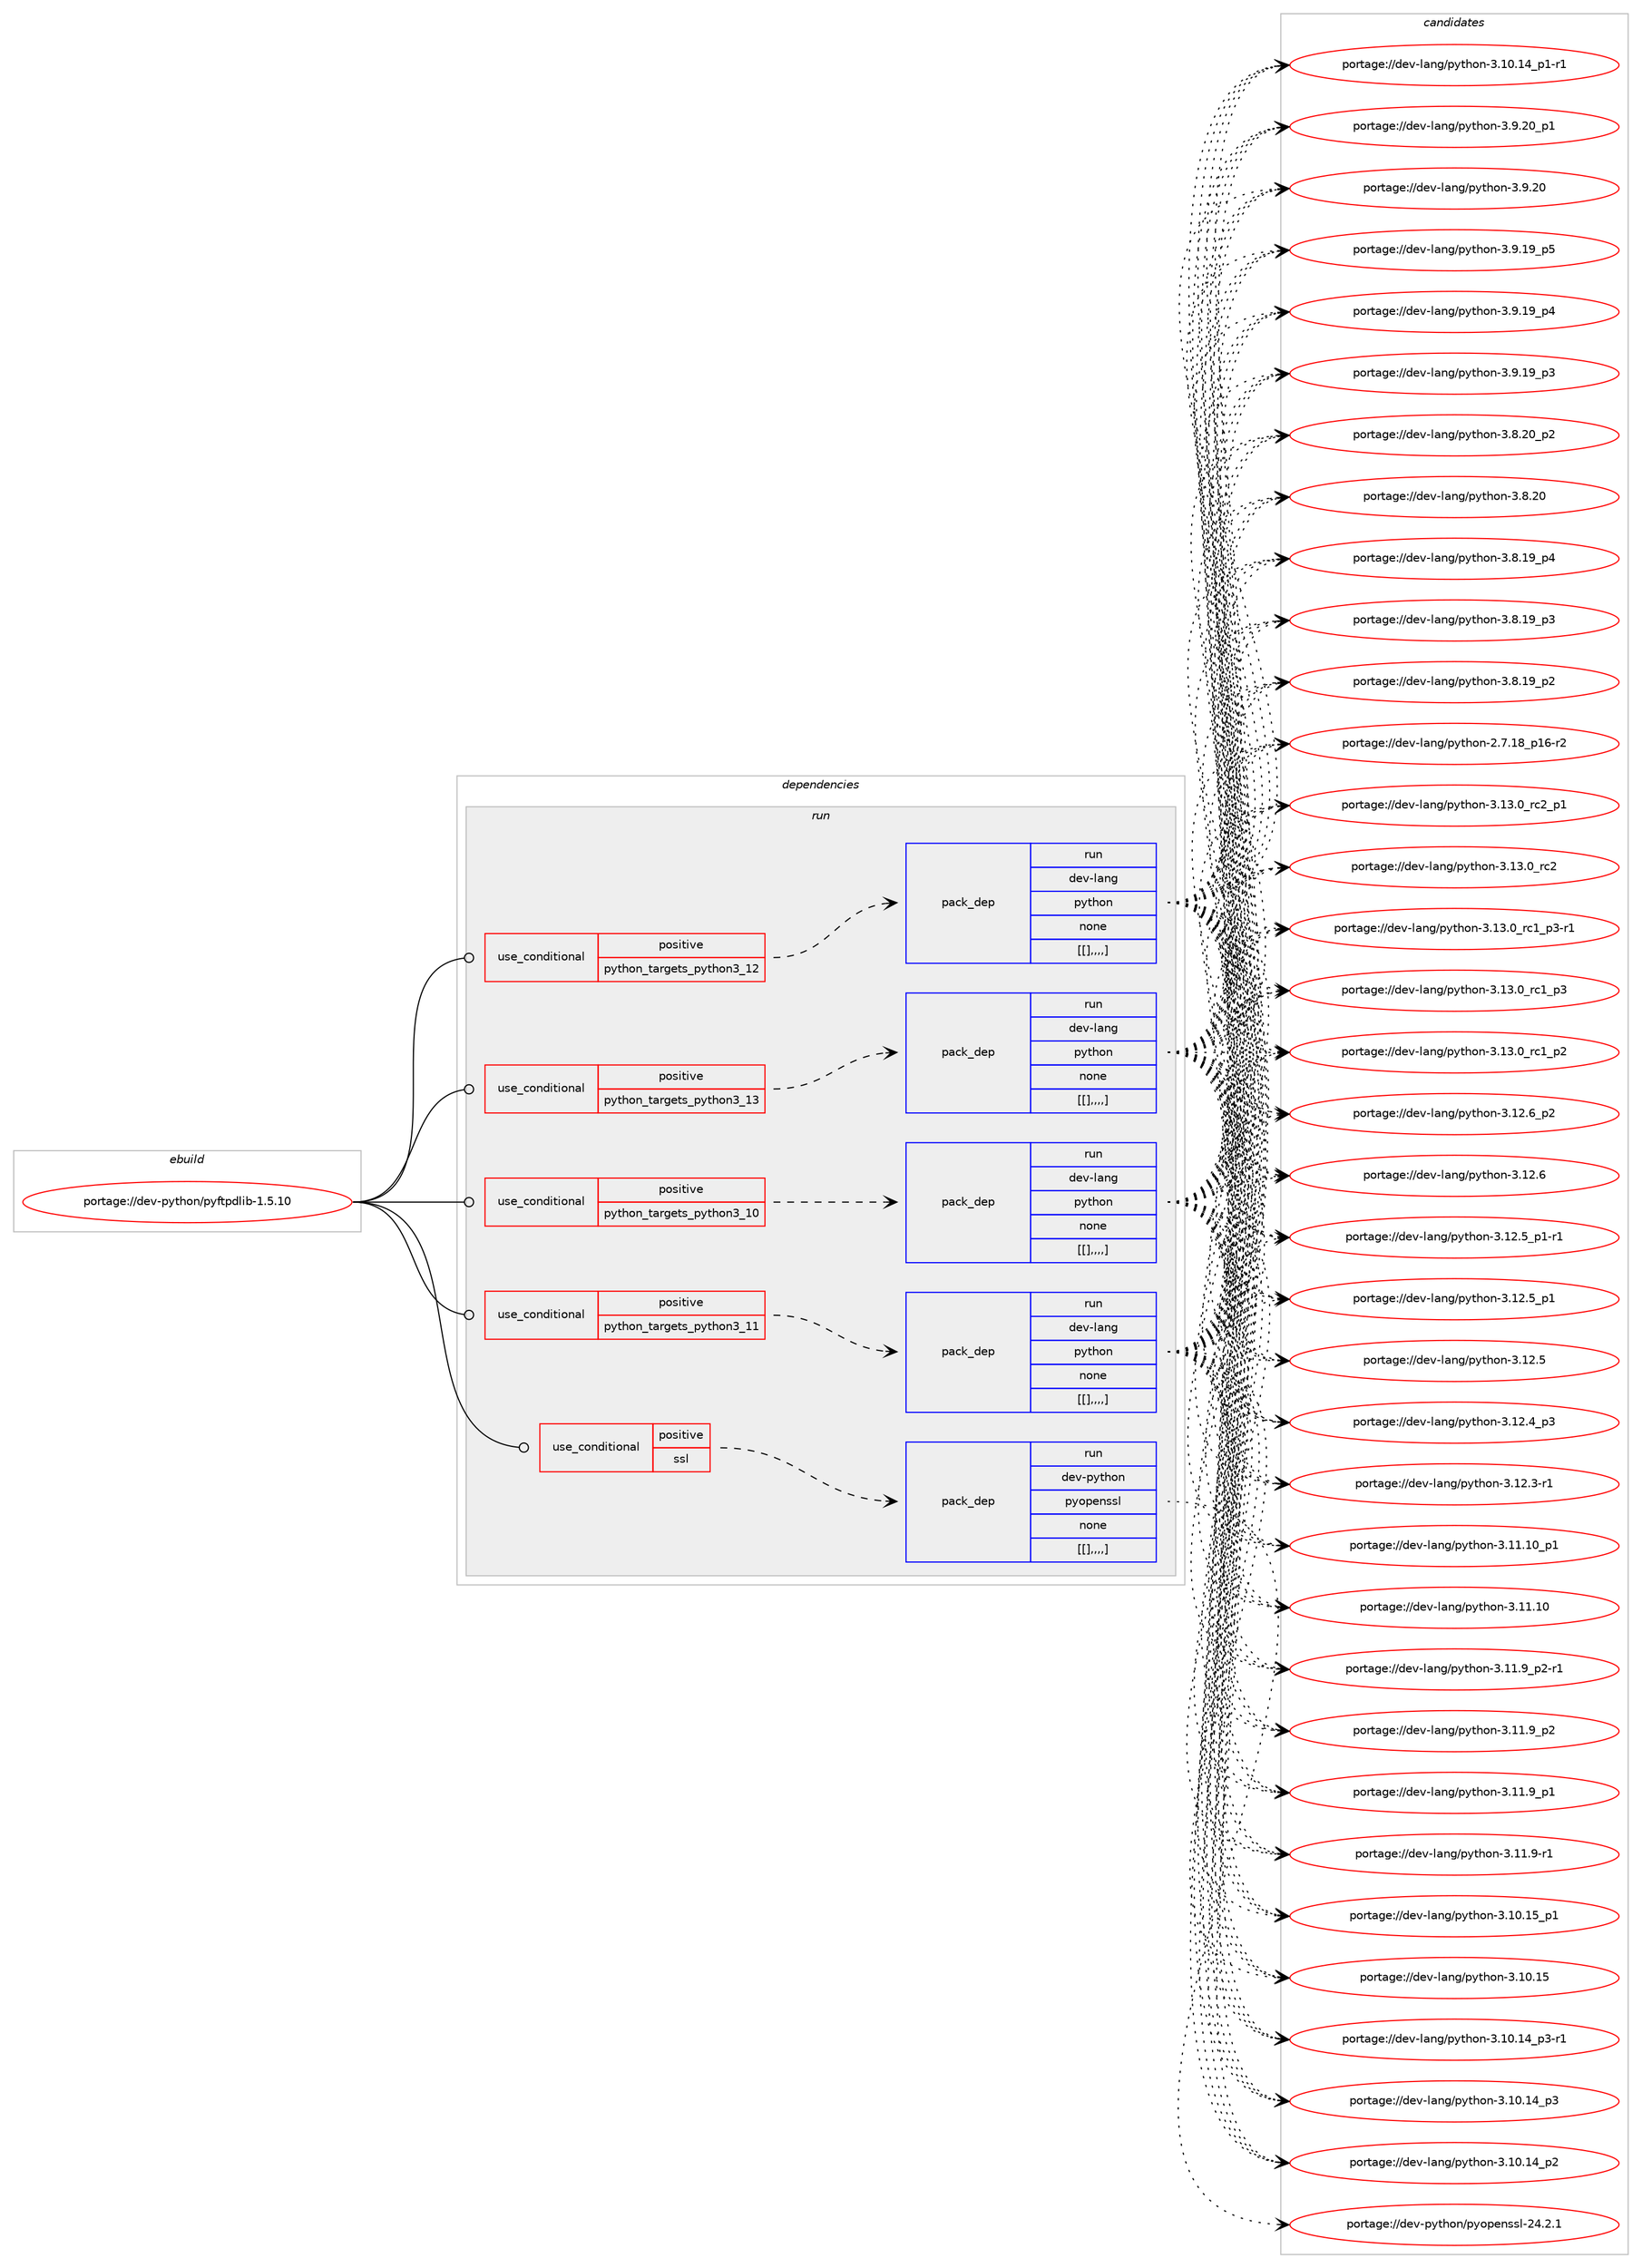 digraph prolog {

# *************
# Graph options
# *************

newrank=true;
concentrate=true;
compound=true;
graph [rankdir=LR,fontname=Helvetica,fontsize=10,ranksep=1.5];#, ranksep=2.5, nodesep=0.2];
edge  [arrowhead=vee];
node  [fontname=Helvetica,fontsize=10];

# **********
# The ebuild
# **********

subgraph cluster_leftcol {
color=gray;
label=<<i>ebuild</i>>;
id [label="portage://dev-python/pyftpdlib-1.5.10", color=red, width=4, href="../dev-python/pyftpdlib-1.5.10.svg"];
}

# ****************
# The dependencies
# ****************

subgraph cluster_midcol {
color=gray;
label=<<i>dependencies</i>>;
subgraph cluster_compile {
fillcolor="#eeeeee";
style=filled;
label=<<i>compile</i>>;
}
subgraph cluster_compileandrun {
fillcolor="#eeeeee";
style=filled;
label=<<i>compile and run</i>>;
}
subgraph cluster_run {
fillcolor="#eeeeee";
style=filled;
label=<<i>run</i>>;
subgraph cond38340 {
dependency159033 [label=<<TABLE BORDER="0" CELLBORDER="1" CELLSPACING="0" CELLPADDING="4"><TR><TD ROWSPAN="3" CELLPADDING="10">use_conditional</TD></TR><TR><TD>positive</TD></TR><TR><TD>python_targets_python3_10</TD></TR></TABLE>>, shape=none, color=red];
subgraph pack119476 {
dependency159034 [label=<<TABLE BORDER="0" CELLBORDER="1" CELLSPACING="0" CELLPADDING="4" WIDTH="220"><TR><TD ROWSPAN="6" CELLPADDING="30">pack_dep</TD></TR><TR><TD WIDTH="110">run</TD></TR><TR><TD>dev-lang</TD></TR><TR><TD>python</TD></TR><TR><TD>none</TD></TR><TR><TD>[[],,,,]</TD></TR></TABLE>>, shape=none, color=blue];
}
dependency159033:e -> dependency159034:w [weight=20,style="dashed",arrowhead="vee"];
}
id:e -> dependency159033:w [weight=20,style="solid",arrowhead="odot"];
subgraph cond38341 {
dependency159035 [label=<<TABLE BORDER="0" CELLBORDER="1" CELLSPACING="0" CELLPADDING="4"><TR><TD ROWSPAN="3" CELLPADDING="10">use_conditional</TD></TR><TR><TD>positive</TD></TR><TR><TD>python_targets_python3_11</TD></TR></TABLE>>, shape=none, color=red];
subgraph pack119477 {
dependency159036 [label=<<TABLE BORDER="0" CELLBORDER="1" CELLSPACING="0" CELLPADDING="4" WIDTH="220"><TR><TD ROWSPAN="6" CELLPADDING="30">pack_dep</TD></TR><TR><TD WIDTH="110">run</TD></TR><TR><TD>dev-lang</TD></TR><TR><TD>python</TD></TR><TR><TD>none</TD></TR><TR><TD>[[],,,,]</TD></TR></TABLE>>, shape=none, color=blue];
}
dependency159035:e -> dependency159036:w [weight=20,style="dashed",arrowhead="vee"];
}
id:e -> dependency159035:w [weight=20,style="solid",arrowhead="odot"];
subgraph cond38342 {
dependency159037 [label=<<TABLE BORDER="0" CELLBORDER="1" CELLSPACING="0" CELLPADDING="4"><TR><TD ROWSPAN="3" CELLPADDING="10">use_conditional</TD></TR><TR><TD>positive</TD></TR><TR><TD>python_targets_python3_12</TD></TR></TABLE>>, shape=none, color=red];
subgraph pack119478 {
dependency159038 [label=<<TABLE BORDER="0" CELLBORDER="1" CELLSPACING="0" CELLPADDING="4" WIDTH="220"><TR><TD ROWSPAN="6" CELLPADDING="30">pack_dep</TD></TR><TR><TD WIDTH="110">run</TD></TR><TR><TD>dev-lang</TD></TR><TR><TD>python</TD></TR><TR><TD>none</TD></TR><TR><TD>[[],,,,]</TD></TR></TABLE>>, shape=none, color=blue];
}
dependency159037:e -> dependency159038:w [weight=20,style="dashed",arrowhead="vee"];
}
id:e -> dependency159037:w [weight=20,style="solid",arrowhead="odot"];
subgraph cond38343 {
dependency159039 [label=<<TABLE BORDER="0" CELLBORDER="1" CELLSPACING="0" CELLPADDING="4"><TR><TD ROWSPAN="3" CELLPADDING="10">use_conditional</TD></TR><TR><TD>positive</TD></TR><TR><TD>python_targets_python3_13</TD></TR></TABLE>>, shape=none, color=red];
subgraph pack119479 {
dependency159040 [label=<<TABLE BORDER="0" CELLBORDER="1" CELLSPACING="0" CELLPADDING="4" WIDTH="220"><TR><TD ROWSPAN="6" CELLPADDING="30">pack_dep</TD></TR><TR><TD WIDTH="110">run</TD></TR><TR><TD>dev-lang</TD></TR><TR><TD>python</TD></TR><TR><TD>none</TD></TR><TR><TD>[[],,,,]</TD></TR></TABLE>>, shape=none, color=blue];
}
dependency159039:e -> dependency159040:w [weight=20,style="dashed",arrowhead="vee"];
}
id:e -> dependency159039:w [weight=20,style="solid",arrowhead="odot"];
subgraph cond38344 {
dependency159041 [label=<<TABLE BORDER="0" CELLBORDER="1" CELLSPACING="0" CELLPADDING="4"><TR><TD ROWSPAN="3" CELLPADDING="10">use_conditional</TD></TR><TR><TD>positive</TD></TR><TR><TD>ssl</TD></TR></TABLE>>, shape=none, color=red];
subgraph pack119480 {
dependency159042 [label=<<TABLE BORDER="0" CELLBORDER="1" CELLSPACING="0" CELLPADDING="4" WIDTH="220"><TR><TD ROWSPAN="6" CELLPADDING="30">pack_dep</TD></TR><TR><TD WIDTH="110">run</TD></TR><TR><TD>dev-python</TD></TR><TR><TD>pyopenssl</TD></TR><TR><TD>none</TD></TR><TR><TD>[[],,,,]</TD></TR></TABLE>>, shape=none, color=blue];
}
dependency159041:e -> dependency159042:w [weight=20,style="dashed",arrowhead="vee"];
}
id:e -> dependency159041:w [weight=20,style="solid",arrowhead="odot"];
}
}

# **************
# The candidates
# **************

subgraph cluster_choices {
rank=same;
color=gray;
label=<<i>candidates</i>>;

subgraph choice119476 {
color=black;
nodesep=1;
choice100101118451089711010347112121116104111110455146495146489511499509511249 [label="portage://dev-lang/python-3.13.0_rc2_p1", color=red, width=4,href="../dev-lang/python-3.13.0_rc2_p1.svg"];
choice10010111845108971101034711212111610411111045514649514648951149950 [label="portage://dev-lang/python-3.13.0_rc2", color=red, width=4,href="../dev-lang/python-3.13.0_rc2.svg"];
choice1001011184510897110103471121211161041111104551464951464895114994995112514511449 [label="portage://dev-lang/python-3.13.0_rc1_p3-r1", color=red, width=4,href="../dev-lang/python-3.13.0_rc1_p3-r1.svg"];
choice100101118451089711010347112121116104111110455146495146489511499499511251 [label="portage://dev-lang/python-3.13.0_rc1_p3", color=red, width=4,href="../dev-lang/python-3.13.0_rc1_p3.svg"];
choice100101118451089711010347112121116104111110455146495146489511499499511250 [label="portage://dev-lang/python-3.13.0_rc1_p2", color=red, width=4,href="../dev-lang/python-3.13.0_rc1_p2.svg"];
choice100101118451089711010347112121116104111110455146495046549511250 [label="portage://dev-lang/python-3.12.6_p2", color=red, width=4,href="../dev-lang/python-3.12.6_p2.svg"];
choice10010111845108971101034711212111610411111045514649504654 [label="portage://dev-lang/python-3.12.6", color=red, width=4,href="../dev-lang/python-3.12.6.svg"];
choice1001011184510897110103471121211161041111104551464950465395112494511449 [label="portage://dev-lang/python-3.12.5_p1-r1", color=red, width=4,href="../dev-lang/python-3.12.5_p1-r1.svg"];
choice100101118451089711010347112121116104111110455146495046539511249 [label="portage://dev-lang/python-3.12.5_p1", color=red, width=4,href="../dev-lang/python-3.12.5_p1.svg"];
choice10010111845108971101034711212111610411111045514649504653 [label="portage://dev-lang/python-3.12.5", color=red, width=4,href="../dev-lang/python-3.12.5.svg"];
choice100101118451089711010347112121116104111110455146495046529511251 [label="portage://dev-lang/python-3.12.4_p3", color=red, width=4,href="../dev-lang/python-3.12.4_p3.svg"];
choice100101118451089711010347112121116104111110455146495046514511449 [label="portage://dev-lang/python-3.12.3-r1", color=red, width=4,href="../dev-lang/python-3.12.3-r1.svg"];
choice10010111845108971101034711212111610411111045514649494649489511249 [label="portage://dev-lang/python-3.11.10_p1", color=red, width=4,href="../dev-lang/python-3.11.10_p1.svg"];
choice1001011184510897110103471121211161041111104551464949464948 [label="portage://dev-lang/python-3.11.10", color=red, width=4,href="../dev-lang/python-3.11.10.svg"];
choice1001011184510897110103471121211161041111104551464949465795112504511449 [label="portage://dev-lang/python-3.11.9_p2-r1", color=red, width=4,href="../dev-lang/python-3.11.9_p2-r1.svg"];
choice100101118451089711010347112121116104111110455146494946579511250 [label="portage://dev-lang/python-3.11.9_p2", color=red, width=4,href="../dev-lang/python-3.11.9_p2.svg"];
choice100101118451089711010347112121116104111110455146494946579511249 [label="portage://dev-lang/python-3.11.9_p1", color=red, width=4,href="../dev-lang/python-3.11.9_p1.svg"];
choice100101118451089711010347112121116104111110455146494946574511449 [label="portage://dev-lang/python-3.11.9-r1", color=red, width=4,href="../dev-lang/python-3.11.9-r1.svg"];
choice10010111845108971101034711212111610411111045514649484649539511249 [label="portage://dev-lang/python-3.10.15_p1", color=red, width=4,href="../dev-lang/python-3.10.15_p1.svg"];
choice1001011184510897110103471121211161041111104551464948464953 [label="portage://dev-lang/python-3.10.15", color=red, width=4,href="../dev-lang/python-3.10.15.svg"];
choice100101118451089711010347112121116104111110455146494846495295112514511449 [label="portage://dev-lang/python-3.10.14_p3-r1", color=red, width=4,href="../dev-lang/python-3.10.14_p3-r1.svg"];
choice10010111845108971101034711212111610411111045514649484649529511251 [label="portage://dev-lang/python-3.10.14_p3", color=red, width=4,href="../dev-lang/python-3.10.14_p3.svg"];
choice10010111845108971101034711212111610411111045514649484649529511250 [label="portage://dev-lang/python-3.10.14_p2", color=red, width=4,href="../dev-lang/python-3.10.14_p2.svg"];
choice100101118451089711010347112121116104111110455146494846495295112494511449 [label="portage://dev-lang/python-3.10.14_p1-r1", color=red, width=4,href="../dev-lang/python-3.10.14_p1-r1.svg"];
choice100101118451089711010347112121116104111110455146574650489511249 [label="portage://dev-lang/python-3.9.20_p1", color=red, width=4,href="../dev-lang/python-3.9.20_p1.svg"];
choice10010111845108971101034711212111610411111045514657465048 [label="portage://dev-lang/python-3.9.20", color=red, width=4,href="../dev-lang/python-3.9.20.svg"];
choice100101118451089711010347112121116104111110455146574649579511253 [label="portage://dev-lang/python-3.9.19_p5", color=red, width=4,href="../dev-lang/python-3.9.19_p5.svg"];
choice100101118451089711010347112121116104111110455146574649579511252 [label="portage://dev-lang/python-3.9.19_p4", color=red, width=4,href="../dev-lang/python-3.9.19_p4.svg"];
choice100101118451089711010347112121116104111110455146574649579511251 [label="portage://dev-lang/python-3.9.19_p3", color=red, width=4,href="../dev-lang/python-3.9.19_p3.svg"];
choice100101118451089711010347112121116104111110455146564650489511250 [label="portage://dev-lang/python-3.8.20_p2", color=red, width=4,href="../dev-lang/python-3.8.20_p2.svg"];
choice10010111845108971101034711212111610411111045514656465048 [label="portage://dev-lang/python-3.8.20", color=red, width=4,href="../dev-lang/python-3.8.20.svg"];
choice100101118451089711010347112121116104111110455146564649579511252 [label="portage://dev-lang/python-3.8.19_p4", color=red, width=4,href="../dev-lang/python-3.8.19_p4.svg"];
choice100101118451089711010347112121116104111110455146564649579511251 [label="portage://dev-lang/python-3.8.19_p3", color=red, width=4,href="../dev-lang/python-3.8.19_p3.svg"];
choice100101118451089711010347112121116104111110455146564649579511250 [label="portage://dev-lang/python-3.8.19_p2", color=red, width=4,href="../dev-lang/python-3.8.19_p2.svg"];
choice100101118451089711010347112121116104111110455046554649569511249544511450 [label="portage://dev-lang/python-2.7.18_p16-r2", color=red, width=4,href="../dev-lang/python-2.7.18_p16-r2.svg"];
dependency159034:e -> choice100101118451089711010347112121116104111110455146495146489511499509511249:w [style=dotted,weight="100"];
dependency159034:e -> choice10010111845108971101034711212111610411111045514649514648951149950:w [style=dotted,weight="100"];
dependency159034:e -> choice1001011184510897110103471121211161041111104551464951464895114994995112514511449:w [style=dotted,weight="100"];
dependency159034:e -> choice100101118451089711010347112121116104111110455146495146489511499499511251:w [style=dotted,weight="100"];
dependency159034:e -> choice100101118451089711010347112121116104111110455146495146489511499499511250:w [style=dotted,weight="100"];
dependency159034:e -> choice100101118451089711010347112121116104111110455146495046549511250:w [style=dotted,weight="100"];
dependency159034:e -> choice10010111845108971101034711212111610411111045514649504654:w [style=dotted,weight="100"];
dependency159034:e -> choice1001011184510897110103471121211161041111104551464950465395112494511449:w [style=dotted,weight="100"];
dependency159034:e -> choice100101118451089711010347112121116104111110455146495046539511249:w [style=dotted,weight="100"];
dependency159034:e -> choice10010111845108971101034711212111610411111045514649504653:w [style=dotted,weight="100"];
dependency159034:e -> choice100101118451089711010347112121116104111110455146495046529511251:w [style=dotted,weight="100"];
dependency159034:e -> choice100101118451089711010347112121116104111110455146495046514511449:w [style=dotted,weight="100"];
dependency159034:e -> choice10010111845108971101034711212111610411111045514649494649489511249:w [style=dotted,weight="100"];
dependency159034:e -> choice1001011184510897110103471121211161041111104551464949464948:w [style=dotted,weight="100"];
dependency159034:e -> choice1001011184510897110103471121211161041111104551464949465795112504511449:w [style=dotted,weight="100"];
dependency159034:e -> choice100101118451089711010347112121116104111110455146494946579511250:w [style=dotted,weight="100"];
dependency159034:e -> choice100101118451089711010347112121116104111110455146494946579511249:w [style=dotted,weight="100"];
dependency159034:e -> choice100101118451089711010347112121116104111110455146494946574511449:w [style=dotted,weight="100"];
dependency159034:e -> choice10010111845108971101034711212111610411111045514649484649539511249:w [style=dotted,weight="100"];
dependency159034:e -> choice1001011184510897110103471121211161041111104551464948464953:w [style=dotted,weight="100"];
dependency159034:e -> choice100101118451089711010347112121116104111110455146494846495295112514511449:w [style=dotted,weight="100"];
dependency159034:e -> choice10010111845108971101034711212111610411111045514649484649529511251:w [style=dotted,weight="100"];
dependency159034:e -> choice10010111845108971101034711212111610411111045514649484649529511250:w [style=dotted,weight="100"];
dependency159034:e -> choice100101118451089711010347112121116104111110455146494846495295112494511449:w [style=dotted,weight="100"];
dependency159034:e -> choice100101118451089711010347112121116104111110455146574650489511249:w [style=dotted,weight="100"];
dependency159034:e -> choice10010111845108971101034711212111610411111045514657465048:w [style=dotted,weight="100"];
dependency159034:e -> choice100101118451089711010347112121116104111110455146574649579511253:w [style=dotted,weight="100"];
dependency159034:e -> choice100101118451089711010347112121116104111110455146574649579511252:w [style=dotted,weight="100"];
dependency159034:e -> choice100101118451089711010347112121116104111110455146574649579511251:w [style=dotted,weight="100"];
dependency159034:e -> choice100101118451089711010347112121116104111110455146564650489511250:w [style=dotted,weight="100"];
dependency159034:e -> choice10010111845108971101034711212111610411111045514656465048:w [style=dotted,weight="100"];
dependency159034:e -> choice100101118451089711010347112121116104111110455146564649579511252:w [style=dotted,weight="100"];
dependency159034:e -> choice100101118451089711010347112121116104111110455146564649579511251:w [style=dotted,weight="100"];
dependency159034:e -> choice100101118451089711010347112121116104111110455146564649579511250:w [style=dotted,weight="100"];
dependency159034:e -> choice100101118451089711010347112121116104111110455046554649569511249544511450:w [style=dotted,weight="100"];
}
subgraph choice119477 {
color=black;
nodesep=1;
choice100101118451089711010347112121116104111110455146495146489511499509511249 [label="portage://dev-lang/python-3.13.0_rc2_p1", color=red, width=4,href="../dev-lang/python-3.13.0_rc2_p1.svg"];
choice10010111845108971101034711212111610411111045514649514648951149950 [label="portage://dev-lang/python-3.13.0_rc2", color=red, width=4,href="../dev-lang/python-3.13.0_rc2.svg"];
choice1001011184510897110103471121211161041111104551464951464895114994995112514511449 [label="portage://dev-lang/python-3.13.0_rc1_p3-r1", color=red, width=4,href="../dev-lang/python-3.13.0_rc1_p3-r1.svg"];
choice100101118451089711010347112121116104111110455146495146489511499499511251 [label="portage://dev-lang/python-3.13.0_rc1_p3", color=red, width=4,href="../dev-lang/python-3.13.0_rc1_p3.svg"];
choice100101118451089711010347112121116104111110455146495146489511499499511250 [label="portage://dev-lang/python-3.13.0_rc1_p2", color=red, width=4,href="../dev-lang/python-3.13.0_rc1_p2.svg"];
choice100101118451089711010347112121116104111110455146495046549511250 [label="portage://dev-lang/python-3.12.6_p2", color=red, width=4,href="../dev-lang/python-3.12.6_p2.svg"];
choice10010111845108971101034711212111610411111045514649504654 [label="portage://dev-lang/python-3.12.6", color=red, width=4,href="../dev-lang/python-3.12.6.svg"];
choice1001011184510897110103471121211161041111104551464950465395112494511449 [label="portage://dev-lang/python-3.12.5_p1-r1", color=red, width=4,href="../dev-lang/python-3.12.5_p1-r1.svg"];
choice100101118451089711010347112121116104111110455146495046539511249 [label="portage://dev-lang/python-3.12.5_p1", color=red, width=4,href="../dev-lang/python-3.12.5_p1.svg"];
choice10010111845108971101034711212111610411111045514649504653 [label="portage://dev-lang/python-3.12.5", color=red, width=4,href="../dev-lang/python-3.12.5.svg"];
choice100101118451089711010347112121116104111110455146495046529511251 [label="portage://dev-lang/python-3.12.4_p3", color=red, width=4,href="../dev-lang/python-3.12.4_p3.svg"];
choice100101118451089711010347112121116104111110455146495046514511449 [label="portage://dev-lang/python-3.12.3-r1", color=red, width=4,href="../dev-lang/python-3.12.3-r1.svg"];
choice10010111845108971101034711212111610411111045514649494649489511249 [label="portage://dev-lang/python-3.11.10_p1", color=red, width=4,href="../dev-lang/python-3.11.10_p1.svg"];
choice1001011184510897110103471121211161041111104551464949464948 [label="portage://dev-lang/python-3.11.10", color=red, width=4,href="../dev-lang/python-3.11.10.svg"];
choice1001011184510897110103471121211161041111104551464949465795112504511449 [label="portage://dev-lang/python-3.11.9_p2-r1", color=red, width=4,href="../dev-lang/python-3.11.9_p2-r1.svg"];
choice100101118451089711010347112121116104111110455146494946579511250 [label="portage://dev-lang/python-3.11.9_p2", color=red, width=4,href="../dev-lang/python-3.11.9_p2.svg"];
choice100101118451089711010347112121116104111110455146494946579511249 [label="portage://dev-lang/python-3.11.9_p1", color=red, width=4,href="../dev-lang/python-3.11.9_p1.svg"];
choice100101118451089711010347112121116104111110455146494946574511449 [label="portage://dev-lang/python-3.11.9-r1", color=red, width=4,href="../dev-lang/python-3.11.9-r1.svg"];
choice10010111845108971101034711212111610411111045514649484649539511249 [label="portage://dev-lang/python-3.10.15_p1", color=red, width=4,href="../dev-lang/python-3.10.15_p1.svg"];
choice1001011184510897110103471121211161041111104551464948464953 [label="portage://dev-lang/python-3.10.15", color=red, width=4,href="../dev-lang/python-3.10.15.svg"];
choice100101118451089711010347112121116104111110455146494846495295112514511449 [label="portage://dev-lang/python-3.10.14_p3-r1", color=red, width=4,href="../dev-lang/python-3.10.14_p3-r1.svg"];
choice10010111845108971101034711212111610411111045514649484649529511251 [label="portage://dev-lang/python-3.10.14_p3", color=red, width=4,href="../dev-lang/python-3.10.14_p3.svg"];
choice10010111845108971101034711212111610411111045514649484649529511250 [label="portage://dev-lang/python-3.10.14_p2", color=red, width=4,href="../dev-lang/python-3.10.14_p2.svg"];
choice100101118451089711010347112121116104111110455146494846495295112494511449 [label="portage://dev-lang/python-3.10.14_p1-r1", color=red, width=4,href="../dev-lang/python-3.10.14_p1-r1.svg"];
choice100101118451089711010347112121116104111110455146574650489511249 [label="portage://dev-lang/python-3.9.20_p1", color=red, width=4,href="../dev-lang/python-3.9.20_p1.svg"];
choice10010111845108971101034711212111610411111045514657465048 [label="portage://dev-lang/python-3.9.20", color=red, width=4,href="../dev-lang/python-3.9.20.svg"];
choice100101118451089711010347112121116104111110455146574649579511253 [label="portage://dev-lang/python-3.9.19_p5", color=red, width=4,href="../dev-lang/python-3.9.19_p5.svg"];
choice100101118451089711010347112121116104111110455146574649579511252 [label="portage://dev-lang/python-3.9.19_p4", color=red, width=4,href="../dev-lang/python-3.9.19_p4.svg"];
choice100101118451089711010347112121116104111110455146574649579511251 [label="portage://dev-lang/python-3.9.19_p3", color=red, width=4,href="../dev-lang/python-3.9.19_p3.svg"];
choice100101118451089711010347112121116104111110455146564650489511250 [label="portage://dev-lang/python-3.8.20_p2", color=red, width=4,href="../dev-lang/python-3.8.20_p2.svg"];
choice10010111845108971101034711212111610411111045514656465048 [label="portage://dev-lang/python-3.8.20", color=red, width=4,href="../dev-lang/python-3.8.20.svg"];
choice100101118451089711010347112121116104111110455146564649579511252 [label="portage://dev-lang/python-3.8.19_p4", color=red, width=4,href="../dev-lang/python-3.8.19_p4.svg"];
choice100101118451089711010347112121116104111110455146564649579511251 [label="portage://dev-lang/python-3.8.19_p3", color=red, width=4,href="../dev-lang/python-3.8.19_p3.svg"];
choice100101118451089711010347112121116104111110455146564649579511250 [label="portage://dev-lang/python-3.8.19_p2", color=red, width=4,href="../dev-lang/python-3.8.19_p2.svg"];
choice100101118451089711010347112121116104111110455046554649569511249544511450 [label="portage://dev-lang/python-2.7.18_p16-r2", color=red, width=4,href="../dev-lang/python-2.7.18_p16-r2.svg"];
dependency159036:e -> choice100101118451089711010347112121116104111110455146495146489511499509511249:w [style=dotted,weight="100"];
dependency159036:e -> choice10010111845108971101034711212111610411111045514649514648951149950:w [style=dotted,weight="100"];
dependency159036:e -> choice1001011184510897110103471121211161041111104551464951464895114994995112514511449:w [style=dotted,weight="100"];
dependency159036:e -> choice100101118451089711010347112121116104111110455146495146489511499499511251:w [style=dotted,weight="100"];
dependency159036:e -> choice100101118451089711010347112121116104111110455146495146489511499499511250:w [style=dotted,weight="100"];
dependency159036:e -> choice100101118451089711010347112121116104111110455146495046549511250:w [style=dotted,weight="100"];
dependency159036:e -> choice10010111845108971101034711212111610411111045514649504654:w [style=dotted,weight="100"];
dependency159036:e -> choice1001011184510897110103471121211161041111104551464950465395112494511449:w [style=dotted,weight="100"];
dependency159036:e -> choice100101118451089711010347112121116104111110455146495046539511249:w [style=dotted,weight="100"];
dependency159036:e -> choice10010111845108971101034711212111610411111045514649504653:w [style=dotted,weight="100"];
dependency159036:e -> choice100101118451089711010347112121116104111110455146495046529511251:w [style=dotted,weight="100"];
dependency159036:e -> choice100101118451089711010347112121116104111110455146495046514511449:w [style=dotted,weight="100"];
dependency159036:e -> choice10010111845108971101034711212111610411111045514649494649489511249:w [style=dotted,weight="100"];
dependency159036:e -> choice1001011184510897110103471121211161041111104551464949464948:w [style=dotted,weight="100"];
dependency159036:e -> choice1001011184510897110103471121211161041111104551464949465795112504511449:w [style=dotted,weight="100"];
dependency159036:e -> choice100101118451089711010347112121116104111110455146494946579511250:w [style=dotted,weight="100"];
dependency159036:e -> choice100101118451089711010347112121116104111110455146494946579511249:w [style=dotted,weight="100"];
dependency159036:e -> choice100101118451089711010347112121116104111110455146494946574511449:w [style=dotted,weight="100"];
dependency159036:e -> choice10010111845108971101034711212111610411111045514649484649539511249:w [style=dotted,weight="100"];
dependency159036:e -> choice1001011184510897110103471121211161041111104551464948464953:w [style=dotted,weight="100"];
dependency159036:e -> choice100101118451089711010347112121116104111110455146494846495295112514511449:w [style=dotted,weight="100"];
dependency159036:e -> choice10010111845108971101034711212111610411111045514649484649529511251:w [style=dotted,weight="100"];
dependency159036:e -> choice10010111845108971101034711212111610411111045514649484649529511250:w [style=dotted,weight="100"];
dependency159036:e -> choice100101118451089711010347112121116104111110455146494846495295112494511449:w [style=dotted,weight="100"];
dependency159036:e -> choice100101118451089711010347112121116104111110455146574650489511249:w [style=dotted,weight="100"];
dependency159036:e -> choice10010111845108971101034711212111610411111045514657465048:w [style=dotted,weight="100"];
dependency159036:e -> choice100101118451089711010347112121116104111110455146574649579511253:w [style=dotted,weight="100"];
dependency159036:e -> choice100101118451089711010347112121116104111110455146574649579511252:w [style=dotted,weight="100"];
dependency159036:e -> choice100101118451089711010347112121116104111110455146574649579511251:w [style=dotted,weight="100"];
dependency159036:e -> choice100101118451089711010347112121116104111110455146564650489511250:w [style=dotted,weight="100"];
dependency159036:e -> choice10010111845108971101034711212111610411111045514656465048:w [style=dotted,weight="100"];
dependency159036:e -> choice100101118451089711010347112121116104111110455146564649579511252:w [style=dotted,weight="100"];
dependency159036:e -> choice100101118451089711010347112121116104111110455146564649579511251:w [style=dotted,weight="100"];
dependency159036:e -> choice100101118451089711010347112121116104111110455146564649579511250:w [style=dotted,weight="100"];
dependency159036:e -> choice100101118451089711010347112121116104111110455046554649569511249544511450:w [style=dotted,weight="100"];
}
subgraph choice119478 {
color=black;
nodesep=1;
choice100101118451089711010347112121116104111110455146495146489511499509511249 [label="portage://dev-lang/python-3.13.0_rc2_p1", color=red, width=4,href="../dev-lang/python-3.13.0_rc2_p1.svg"];
choice10010111845108971101034711212111610411111045514649514648951149950 [label="portage://dev-lang/python-3.13.0_rc2", color=red, width=4,href="../dev-lang/python-3.13.0_rc2.svg"];
choice1001011184510897110103471121211161041111104551464951464895114994995112514511449 [label="portage://dev-lang/python-3.13.0_rc1_p3-r1", color=red, width=4,href="../dev-lang/python-3.13.0_rc1_p3-r1.svg"];
choice100101118451089711010347112121116104111110455146495146489511499499511251 [label="portage://dev-lang/python-3.13.0_rc1_p3", color=red, width=4,href="../dev-lang/python-3.13.0_rc1_p3.svg"];
choice100101118451089711010347112121116104111110455146495146489511499499511250 [label="portage://dev-lang/python-3.13.0_rc1_p2", color=red, width=4,href="../dev-lang/python-3.13.0_rc1_p2.svg"];
choice100101118451089711010347112121116104111110455146495046549511250 [label="portage://dev-lang/python-3.12.6_p2", color=red, width=4,href="../dev-lang/python-3.12.6_p2.svg"];
choice10010111845108971101034711212111610411111045514649504654 [label="portage://dev-lang/python-3.12.6", color=red, width=4,href="../dev-lang/python-3.12.6.svg"];
choice1001011184510897110103471121211161041111104551464950465395112494511449 [label="portage://dev-lang/python-3.12.5_p1-r1", color=red, width=4,href="../dev-lang/python-3.12.5_p1-r1.svg"];
choice100101118451089711010347112121116104111110455146495046539511249 [label="portage://dev-lang/python-3.12.5_p1", color=red, width=4,href="../dev-lang/python-3.12.5_p1.svg"];
choice10010111845108971101034711212111610411111045514649504653 [label="portage://dev-lang/python-3.12.5", color=red, width=4,href="../dev-lang/python-3.12.5.svg"];
choice100101118451089711010347112121116104111110455146495046529511251 [label="portage://dev-lang/python-3.12.4_p3", color=red, width=4,href="../dev-lang/python-3.12.4_p3.svg"];
choice100101118451089711010347112121116104111110455146495046514511449 [label="portage://dev-lang/python-3.12.3-r1", color=red, width=4,href="../dev-lang/python-3.12.3-r1.svg"];
choice10010111845108971101034711212111610411111045514649494649489511249 [label="portage://dev-lang/python-3.11.10_p1", color=red, width=4,href="../dev-lang/python-3.11.10_p1.svg"];
choice1001011184510897110103471121211161041111104551464949464948 [label="portage://dev-lang/python-3.11.10", color=red, width=4,href="../dev-lang/python-3.11.10.svg"];
choice1001011184510897110103471121211161041111104551464949465795112504511449 [label="portage://dev-lang/python-3.11.9_p2-r1", color=red, width=4,href="../dev-lang/python-3.11.9_p2-r1.svg"];
choice100101118451089711010347112121116104111110455146494946579511250 [label="portage://dev-lang/python-3.11.9_p2", color=red, width=4,href="../dev-lang/python-3.11.9_p2.svg"];
choice100101118451089711010347112121116104111110455146494946579511249 [label="portage://dev-lang/python-3.11.9_p1", color=red, width=4,href="../dev-lang/python-3.11.9_p1.svg"];
choice100101118451089711010347112121116104111110455146494946574511449 [label="portage://dev-lang/python-3.11.9-r1", color=red, width=4,href="../dev-lang/python-3.11.9-r1.svg"];
choice10010111845108971101034711212111610411111045514649484649539511249 [label="portage://dev-lang/python-3.10.15_p1", color=red, width=4,href="../dev-lang/python-3.10.15_p1.svg"];
choice1001011184510897110103471121211161041111104551464948464953 [label="portage://dev-lang/python-3.10.15", color=red, width=4,href="../dev-lang/python-3.10.15.svg"];
choice100101118451089711010347112121116104111110455146494846495295112514511449 [label="portage://dev-lang/python-3.10.14_p3-r1", color=red, width=4,href="../dev-lang/python-3.10.14_p3-r1.svg"];
choice10010111845108971101034711212111610411111045514649484649529511251 [label="portage://dev-lang/python-3.10.14_p3", color=red, width=4,href="../dev-lang/python-3.10.14_p3.svg"];
choice10010111845108971101034711212111610411111045514649484649529511250 [label="portage://dev-lang/python-3.10.14_p2", color=red, width=4,href="../dev-lang/python-3.10.14_p2.svg"];
choice100101118451089711010347112121116104111110455146494846495295112494511449 [label="portage://dev-lang/python-3.10.14_p1-r1", color=red, width=4,href="../dev-lang/python-3.10.14_p1-r1.svg"];
choice100101118451089711010347112121116104111110455146574650489511249 [label="portage://dev-lang/python-3.9.20_p1", color=red, width=4,href="../dev-lang/python-3.9.20_p1.svg"];
choice10010111845108971101034711212111610411111045514657465048 [label="portage://dev-lang/python-3.9.20", color=red, width=4,href="../dev-lang/python-3.9.20.svg"];
choice100101118451089711010347112121116104111110455146574649579511253 [label="portage://dev-lang/python-3.9.19_p5", color=red, width=4,href="../dev-lang/python-3.9.19_p5.svg"];
choice100101118451089711010347112121116104111110455146574649579511252 [label="portage://dev-lang/python-3.9.19_p4", color=red, width=4,href="../dev-lang/python-3.9.19_p4.svg"];
choice100101118451089711010347112121116104111110455146574649579511251 [label="portage://dev-lang/python-3.9.19_p3", color=red, width=4,href="../dev-lang/python-3.9.19_p3.svg"];
choice100101118451089711010347112121116104111110455146564650489511250 [label="portage://dev-lang/python-3.8.20_p2", color=red, width=4,href="../dev-lang/python-3.8.20_p2.svg"];
choice10010111845108971101034711212111610411111045514656465048 [label="portage://dev-lang/python-3.8.20", color=red, width=4,href="../dev-lang/python-3.8.20.svg"];
choice100101118451089711010347112121116104111110455146564649579511252 [label="portage://dev-lang/python-3.8.19_p4", color=red, width=4,href="../dev-lang/python-3.8.19_p4.svg"];
choice100101118451089711010347112121116104111110455146564649579511251 [label="portage://dev-lang/python-3.8.19_p3", color=red, width=4,href="../dev-lang/python-3.8.19_p3.svg"];
choice100101118451089711010347112121116104111110455146564649579511250 [label="portage://dev-lang/python-3.8.19_p2", color=red, width=4,href="../dev-lang/python-3.8.19_p2.svg"];
choice100101118451089711010347112121116104111110455046554649569511249544511450 [label="portage://dev-lang/python-2.7.18_p16-r2", color=red, width=4,href="../dev-lang/python-2.7.18_p16-r2.svg"];
dependency159038:e -> choice100101118451089711010347112121116104111110455146495146489511499509511249:w [style=dotted,weight="100"];
dependency159038:e -> choice10010111845108971101034711212111610411111045514649514648951149950:w [style=dotted,weight="100"];
dependency159038:e -> choice1001011184510897110103471121211161041111104551464951464895114994995112514511449:w [style=dotted,weight="100"];
dependency159038:e -> choice100101118451089711010347112121116104111110455146495146489511499499511251:w [style=dotted,weight="100"];
dependency159038:e -> choice100101118451089711010347112121116104111110455146495146489511499499511250:w [style=dotted,weight="100"];
dependency159038:e -> choice100101118451089711010347112121116104111110455146495046549511250:w [style=dotted,weight="100"];
dependency159038:e -> choice10010111845108971101034711212111610411111045514649504654:w [style=dotted,weight="100"];
dependency159038:e -> choice1001011184510897110103471121211161041111104551464950465395112494511449:w [style=dotted,weight="100"];
dependency159038:e -> choice100101118451089711010347112121116104111110455146495046539511249:w [style=dotted,weight="100"];
dependency159038:e -> choice10010111845108971101034711212111610411111045514649504653:w [style=dotted,weight="100"];
dependency159038:e -> choice100101118451089711010347112121116104111110455146495046529511251:w [style=dotted,weight="100"];
dependency159038:e -> choice100101118451089711010347112121116104111110455146495046514511449:w [style=dotted,weight="100"];
dependency159038:e -> choice10010111845108971101034711212111610411111045514649494649489511249:w [style=dotted,weight="100"];
dependency159038:e -> choice1001011184510897110103471121211161041111104551464949464948:w [style=dotted,weight="100"];
dependency159038:e -> choice1001011184510897110103471121211161041111104551464949465795112504511449:w [style=dotted,weight="100"];
dependency159038:e -> choice100101118451089711010347112121116104111110455146494946579511250:w [style=dotted,weight="100"];
dependency159038:e -> choice100101118451089711010347112121116104111110455146494946579511249:w [style=dotted,weight="100"];
dependency159038:e -> choice100101118451089711010347112121116104111110455146494946574511449:w [style=dotted,weight="100"];
dependency159038:e -> choice10010111845108971101034711212111610411111045514649484649539511249:w [style=dotted,weight="100"];
dependency159038:e -> choice1001011184510897110103471121211161041111104551464948464953:w [style=dotted,weight="100"];
dependency159038:e -> choice100101118451089711010347112121116104111110455146494846495295112514511449:w [style=dotted,weight="100"];
dependency159038:e -> choice10010111845108971101034711212111610411111045514649484649529511251:w [style=dotted,weight="100"];
dependency159038:e -> choice10010111845108971101034711212111610411111045514649484649529511250:w [style=dotted,weight="100"];
dependency159038:e -> choice100101118451089711010347112121116104111110455146494846495295112494511449:w [style=dotted,weight="100"];
dependency159038:e -> choice100101118451089711010347112121116104111110455146574650489511249:w [style=dotted,weight="100"];
dependency159038:e -> choice10010111845108971101034711212111610411111045514657465048:w [style=dotted,weight="100"];
dependency159038:e -> choice100101118451089711010347112121116104111110455146574649579511253:w [style=dotted,weight="100"];
dependency159038:e -> choice100101118451089711010347112121116104111110455146574649579511252:w [style=dotted,weight="100"];
dependency159038:e -> choice100101118451089711010347112121116104111110455146574649579511251:w [style=dotted,weight="100"];
dependency159038:e -> choice100101118451089711010347112121116104111110455146564650489511250:w [style=dotted,weight="100"];
dependency159038:e -> choice10010111845108971101034711212111610411111045514656465048:w [style=dotted,weight="100"];
dependency159038:e -> choice100101118451089711010347112121116104111110455146564649579511252:w [style=dotted,weight="100"];
dependency159038:e -> choice100101118451089711010347112121116104111110455146564649579511251:w [style=dotted,weight="100"];
dependency159038:e -> choice100101118451089711010347112121116104111110455146564649579511250:w [style=dotted,weight="100"];
dependency159038:e -> choice100101118451089711010347112121116104111110455046554649569511249544511450:w [style=dotted,weight="100"];
}
subgraph choice119479 {
color=black;
nodesep=1;
choice100101118451089711010347112121116104111110455146495146489511499509511249 [label="portage://dev-lang/python-3.13.0_rc2_p1", color=red, width=4,href="../dev-lang/python-3.13.0_rc2_p1.svg"];
choice10010111845108971101034711212111610411111045514649514648951149950 [label="portage://dev-lang/python-3.13.0_rc2", color=red, width=4,href="../dev-lang/python-3.13.0_rc2.svg"];
choice1001011184510897110103471121211161041111104551464951464895114994995112514511449 [label="portage://dev-lang/python-3.13.0_rc1_p3-r1", color=red, width=4,href="../dev-lang/python-3.13.0_rc1_p3-r1.svg"];
choice100101118451089711010347112121116104111110455146495146489511499499511251 [label="portage://dev-lang/python-3.13.0_rc1_p3", color=red, width=4,href="../dev-lang/python-3.13.0_rc1_p3.svg"];
choice100101118451089711010347112121116104111110455146495146489511499499511250 [label="portage://dev-lang/python-3.13.0_rc1_p2", color=red, width=4,href="../dev-lang/python-3.13.0_rc1_p2.svg"];
choice100101118451089711010347112121116104111110455146495046549511250 [label="portage://dev-lang/python-3.12.6_p2", color=red, width=4,href="../dev-lang/python-3.12.6_p2.svg"];
choice10010111845108971101034711212111610411111045514649504654 [label="portage://dev-lang/python-3.12.6", color=red, width=4,href="../dev-lang/python-3.12.6.svg"];
choice1001011184510897110103471121211161041111104551464950465395112494511449 [label="portage://dev-lang/python-3.12.5_p1-r1", color=red, width=4,href="../dev-lang/python-3.12.5_p1-r1.svg"];
choice100101118451089711010347112121116104111110455146495046539511249 [label="portage://dev-lang/python-3.12.5_p1", color=red, width=4,href="../dev-lang/python-3.12.5_p1.svg"];
choice10010111845108971101034711212111610411111045514649504653 [label="portage://dev-lang/python-3.12.5", color=red, width=4,href="../dev-lang/python-3.12.5.svg"];
choice100101118451089711010347112121116104111110455146495046529511251 [label="portage://dev-lang/python-3.12.4_p3", color=red, width=4,href="../dev-lang/python-3.12.4_p3.svg"];
choice100101118451089711010347112121116104111110455146495046514511449 [label="portage://dev-lang/python-3.12.3-r1", color=red, width=4,href="../dev-lang/python-3.12.3-r1.svg"];
choice10010111845108971101034711212111610411111045514649494649489511249 [label="portage://dev-lang/python-3.11.10_p1", color=red, width=4,href="../dev-lang/python-3.11.10_p1.svg"];
choice1001011184510897110103471121211161041111104551464949464948 [label="portage://dev-lang/python-3.11.10", color=red, width=4,href="../dev-lang/python-3.11.10.svg"];
choice1001011184510897110103471121211161041111104551464949465795112504511449 [label="portage://dev-lang/python-3.11.9_p2-r1", color=red, width=4,href="../dev-lang/python-3.11.9_p2-r1.svg"];
choice100101118451089711010347112121116104111110455146494946579511250 [label="portage://dev-lang/python-3.11.9_p2", color=red, width=4,href="../dev-lang/python-3.11.9_p2.svg"];
choice100101118451089711010347112121116104111110455146494946579511249 [label="portage://dev-lang/python-3.11.9_p1", color=red, width=4,href="../dev-lang/python-3.11.9_p1.svg"];
choice100101118451089711010347112121116104111110455146494946574511449 [label="portage://dev-lang/python-3.11.9-r1", color=red, width=4,href="../dev-lang/python-3.11.9-r1.svg"];
choice10010111845108971101034711212111610411111045514649484649539511249 [label="portage://dev-lang/python-3.10.15_p1", color=red, width=4,href="../dev-lang/python-3.10.15_p1.svg"];
choice1001011184510897110103471121211161041111104551464948464953 [label="portage://dev-lang/python-3.10.15", color=red, width=4,href="../dev-lang/python-3.10.15.svg"];
choice100101118451089711010347112121116104111110455146494846495295112514511449 [label="portage://dev-lang/python-3.10.14_p3-r1", color=red, width=4,href="../dev-lang/python-3.10.14_p3-r1.svg"];
choice10010111845108971101034711212111610411111045514649484649529511251 [label="portage://dev-lang/python-3.10.14_p3", color=red, width=4,href="../dev-lang/python-3.10.14_p3.svg"];
choice10010111845108971101034711212111610411111045514649484649529511250 [label="portage://dev-lang/python-3.10.14_p2", color=red, width=4,href="../dev-lang/python-3.10.14_p2.svg"];
choice100101118451089711010347112121116104111110455146494846495295112494511449 [label="portage://dev-lang/python-3.10.14_p1-r1", color=red, width=4,href="../dev-lang/python-3.10.14_p1-r1.svg"];
choice100101118451089711010347112121116104111110455146574650489511249 [label="portage://dev-lang/python-3.9.20_p1", color=red, width=4,href="../dev-lang/python-3.9.20_p1.svg"];
choice10010111845108971101034711212111610411111045514657465048 [label="portage://dev-lang/python-3.9.20", color=red, width=4,href="../dev-lang/python-3.9.20.svg"];
choice100101118451089711010347112121116104111110455146574649579511253 [label="portage://dev-lang/python-3.9.19_p5", color=red, width=4,href="../dev-lang/python-3.9.19_p5.svg"];
choice100101118451089711010347112121116104111110455146574649579511252 [label="portage://dev-lang/python-3.9.19_p4", color=red, width=4,href="../dev-lang/python-3.9.19_p4.svg"];
choice100101118451089711010347112121116104111110455146574649579511251 [label="portage://dev-lang/python-3.9.19_p3", color=red, width=4,href="../dev-lang/python-3.9.19_p3.svg"];
choice100101118451089711010347112121116104111110455146564650489511250 [label="portage://dev-lang/python-3.8.20_p2", color=red, width=4,href="../dev-lang/python-3.8.20_p2.svg"];
choice10010111845108971101034711212111610411111045514656465048 [label="portage://dev-lang/python-3.8.20", color=red, width=4,href="../dev-lang/python-3.8.20.svg"];
choice100101118451089711010347112121116104111110455146564649579511252 [label="portage://dev-lang/python-3.8.19_p4", color=red, width=4,href="../dev-lang/python-3.8.19_p4.svg"];
choice100101118451089711010347112121116104111110455146564649579511251 [label="portage://dev-lang/python-3.8.19_p3", color=red, width=4,href="../dev-lang/python-3.8.19_p3.svg"];
choice100101118451089711010347112121116104111110455146564649579511250 [label="portage://dev-lang/python-3.8.19_p2", color=red, width=4,href="../dev-lang/python-3.8.19_p2.svg"];
choice100101118451089711010347112121116104111110455046554649569511249544511450 [label="portage://dev-lang/python-2.7.18_p16-r2", color=red, width=4,href="../dev-lang/python-2.7.18_p16-r2.svg"];
dependency159040:e -> choice100101118451089711010347112121116104111110455146495146489511499509511249:w [style=dotted,weight="100"];
dependency159040:e -> choice10010111845108971101034711212111610411111045514649514648951149950:w [style=dotted,weight="100"];
dependency159040:e -> choice1001011184510897110103471121211161041111104551464951464895114994995112514511449:w [style=dotted,weight="100"];
dependency159040:e -> choice100101118451089711010347112121116104111110455146495146489511499499511251:w [style=dotted,weight="100"];
dependency159040:e -> choice100101118451089711010347112121116104111110455146495146489511499499511250:w [style=dotted,weight="100"];
dependency159040:e -> choice100101118451089711010347112121116104111110455146495046549511250:w [style=dotted,weight="100"];
dependency159040:e -> choice10010111845108971101034711212111610411111045514649504654:w [style=dotted,weight="100"];
dependency159040:e -> choice1001011184510897110103471121211161041111104551464950465395112494511449:w [style=dotted,weight="100"];
dependency159040:e -> choice100101118451089711010347112121116104111110455146495046539511249:w [style=dotted,weight="100"];
dependency159040:e -> choice10010111845108971101034711212111610411111045514649504653:w [style=dotted,weight="100"];
dependency159040:e -> choice100101118451089711010347112121116104111110455146495046529511251:w [style=dotted,weight="100"];
dependency159040:e -> choice100101118451089711010347112121116104111110455146495046514511449:w [style=dotted,weight="100"];
dependency159040:e -> choice10010111845108971101034711212111610411111045514649494649489511249:w [style=dotted,weight="100"];
dependency159040:e -> choice1001011184510897110103471121211161041111104551464949464948:w [style=dotted,weight="100"];
dependency159040:e -> choice1001011184510897110103471121211161041111104551464949465795112504511449:w [style=dotted,weight="100"];
dependency159040:e -> choice100101118451089711010347112121116104111110455146494946579511250:w [style=dotted,weight="100"];
dependency159040:e -> choice100101118451089711010347112121116104111110455146494946579511249:w [style=dotted,weight="100"];
dependency159040:e -> choice100101118451089711010347112121116104111110455146494946574511449:w [style=dotted,weight="100"];
dependency159040:e -> choice10010111845108971101034711212111610411111045514649484649539511249:w [style=dotted,weight="100"];
dependency159040:e -> choice1001011184510897110103471121211161041111104551464948464953:w [style=dotted,weight="100"];
dependency159040:e -> choice100101118451089711010347112121116104111110455146494846495295112514511449:w [style=dotted,weight="100"];
dependency159040:e -> choice10010111845108971101034711212111610411111045514649484649529511251:w [style=dotted,weight="100"];
dependency159040:e -> choice10010111845108971101034711212111610411111045514649484649529511250:w [style=dotted,weight="100"];
dependency159040:e -> choice100101118451089711010347112121116104111110455146494846495295112494511449:w [style=dotted,weight="100"];
dependency159040:e -> choice100101118451089711010347112121116104111110455146574650489511249:w [style=dotted,weight="100"];
dependency159040:e -> choice10010111845108971101034711212111610411111045514657465048:w [style=dotted,weight="100"];
dependency159040:e -> choice100101118451089711010347112121116104111110455146574649579511253:w [style=dotted,weight="100"];
dependency159040:e -> choice100101118451089711010347112121116104111110455146574649579511252:w [style=dotted,weight="100"];
dependency159040:e -> choice100101118451089711010347112121116104111110455146574649579511251:w [style=dotted,weight="100"];
dependency159040:e -> choice100101118451089711010347112121116104111110455146564650489511250:w [style=dotted,weight="100"];
dependency159040:e -> choice10010111845108971101034711212111610411111045514656465048:w [style=dotted,weight="100"];
dependency159040:e -> choice100101118451089711010347112121116104111110455146564649579511252:w [style=dotted,weight="100"];
dependency159040:e -> choice100101118451089711010347112121116104111110455146564649579511251:w [style=dotted,weight="100"];
dependency159040:e -> choice100101118451089711010347112121116104111110455146564649579511250:w [style=dotted,weight="100"];
dependency159040:e -> choice100101118451089711010347112121116104111110455046554649569511249544511450:w [style=dotted,weight="100"];
}
subgraph choice119480 {
color=black;
nodesep=1;
choice100101118451121211161041111104711212111111210111011511510845505246504649 [label="portage://dev-python/pyopenssl-24.2.1", color=red, width=4,href="../dev-python/pyopenssl-24.2.1.svg"];
dependency159042:e -> choice100101118451121211161041111104711212111111210111011511510845505246504649:w [style=dotted,weight="100"];
}
}

}
